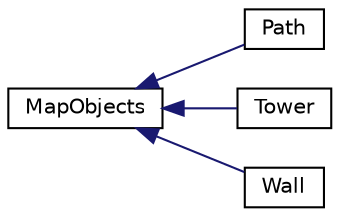 digraph "Graphical Class Hierarchy"
{
  edge [fontname="Helvetica",fontsize="10",labelfontname="Helvetica",labelfontsize="10"];
  node [fontname="Helvetica",fontsize="10",shape=record];
  rankdir="LR";
  Node1 [label="MapObjects",height=0.2,width=0.4,color="black", fillcolor="white", style="filled",URL="$classMapObjects.html"];
  Node1 -> Node2 [dir="back",color="midnightblue",fontsize="10",style="solid",fontname="Helvetica"];
  Node2 [label="Path",height=0.2,width=0.4,color="black", fillcolor="white", style="filled",URL="$classPath.html"];
  Node1 -> Node3 [dir="back",color="midnightblue",fontsize="10",style="solid",fontname="Helvetica"];
  Node3 [label="Tower",height=0.2,width=0.4,color="black", fillcolor="white", style="filled",URL="$classTower.html"];
  Node1 -> Node4 [dir="back",color="midnightblue",fontsize="10",style="solid",fontname="Helvetica"];
  Node4 [label="Wall",height=0.2,width=0.4,color="black", fillcolor="white", style="filled",URL="$classWall.html"];
}
